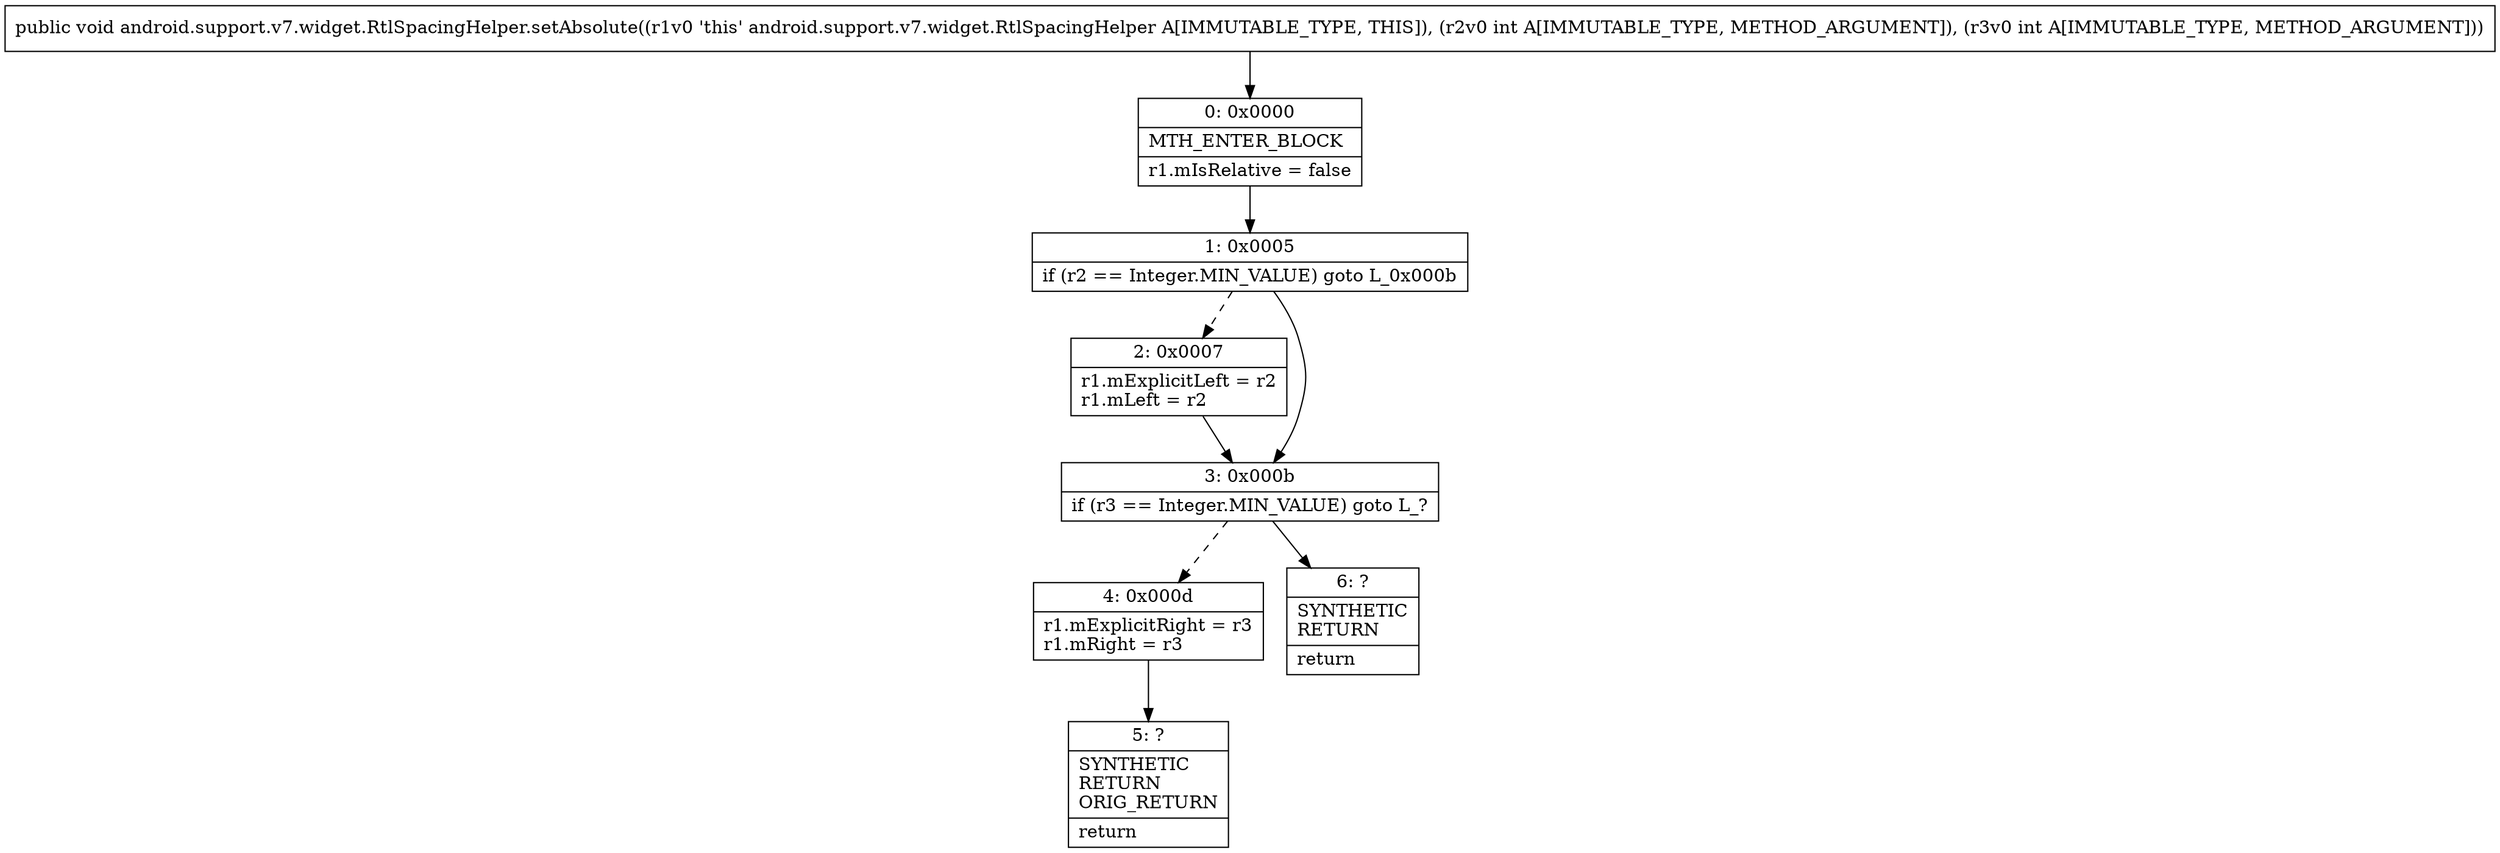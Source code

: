 digraph "CFG forandroid.support.v7.widget.RtlSpacingHelper.setAbsolute(II)V" {
Node_0 [shape=record,label="{0\:\ 0x0000|MTH_ENTER_BLOCK\l|r1.mIsRelative = false\l}"];
Node_1 [shape=record,label="{1\:\ 0x0005|if (r2 == Integer.MIN_VALUE) goto L_0x000b\l}"];
Node_2 [shape=record,label="{2\:\ 0x0007|r1.mExplicitLeft = r2\lr1.mLeft = r2\l}"];
Node_3 [shape=record,label="{3\:\ 0x000b|if (r3 == Integer.MIN_VALUE) goto L_?\l}"];
Node_4 [shape=record,label="{4\:\ 0x000d|r1.mExplicitRight = r3\lr1.mRight = r3\l}"];
Node_5 [shape=record,label="{5\:\ ?|SYNTHETIC\lRETURN\lORIG_RETURN\l|return\l}"];
Node_6 [shape=record,label="{6\:\ ?|SYNTHETIC\lRETURN\l|return\l}"];
MethodNode[shape=record,label="{public void android.support.v7.widget.RtlSpacingHelper.setAbsolute((r1v0 'this' android.support.v7.widget.RtlSpacingHelper A[IMMUTABLE_TYPE, THIS]), (r2v0 int A[IMMUTABLE_TYPE, METHOD_ARGUMENT]), (r3v0 int A[IMMUTABLE_TYPE, METHOD_ARGUMENT])) }"];
MethodNode -> Node_0;
Node_0 -> Node_1;
Node_1 -> Node_2[style=dashed];
Node_1 -> Node_3;
Node_2 -> Node_3;
Node_3 -> Node_4[style=dashed];
Node_3 -> Node_6;
Node_4 -> Node_5;
}

